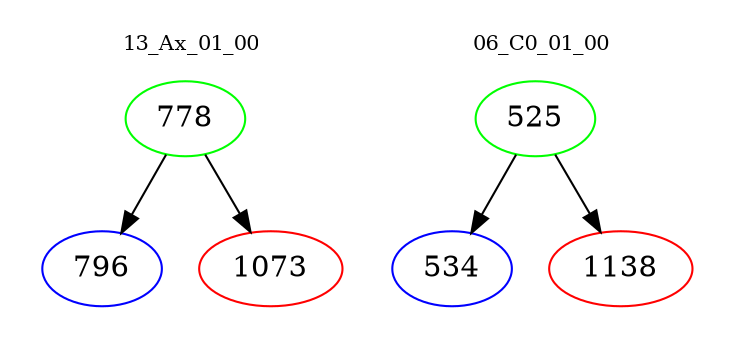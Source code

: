 digraph{
subgraph cluster_0 {
color = white
label = "13_Ax_01_00";
fontsize=10;
T0_778 [label="778", color="green"]
T0_778 -> T0_796 [color="black"]
T0_796 [label="796", color="blue"]
T0_778 -> T0_1073 [color="black"]
T0_1073 [label="1073", color="red"]
}
subgraph cluster_1 {
color = white
label = "06_C0_01_00";
fontsize=10;
T1_525 [label="525", color="green"]
T1_525 -> T1_534 [color="black"]
T1_534 [label="534", color="blue"]
T1_525 -> T1_1138 [color="black"]
T1_1138 [label="1138", color="red"]
}
}
